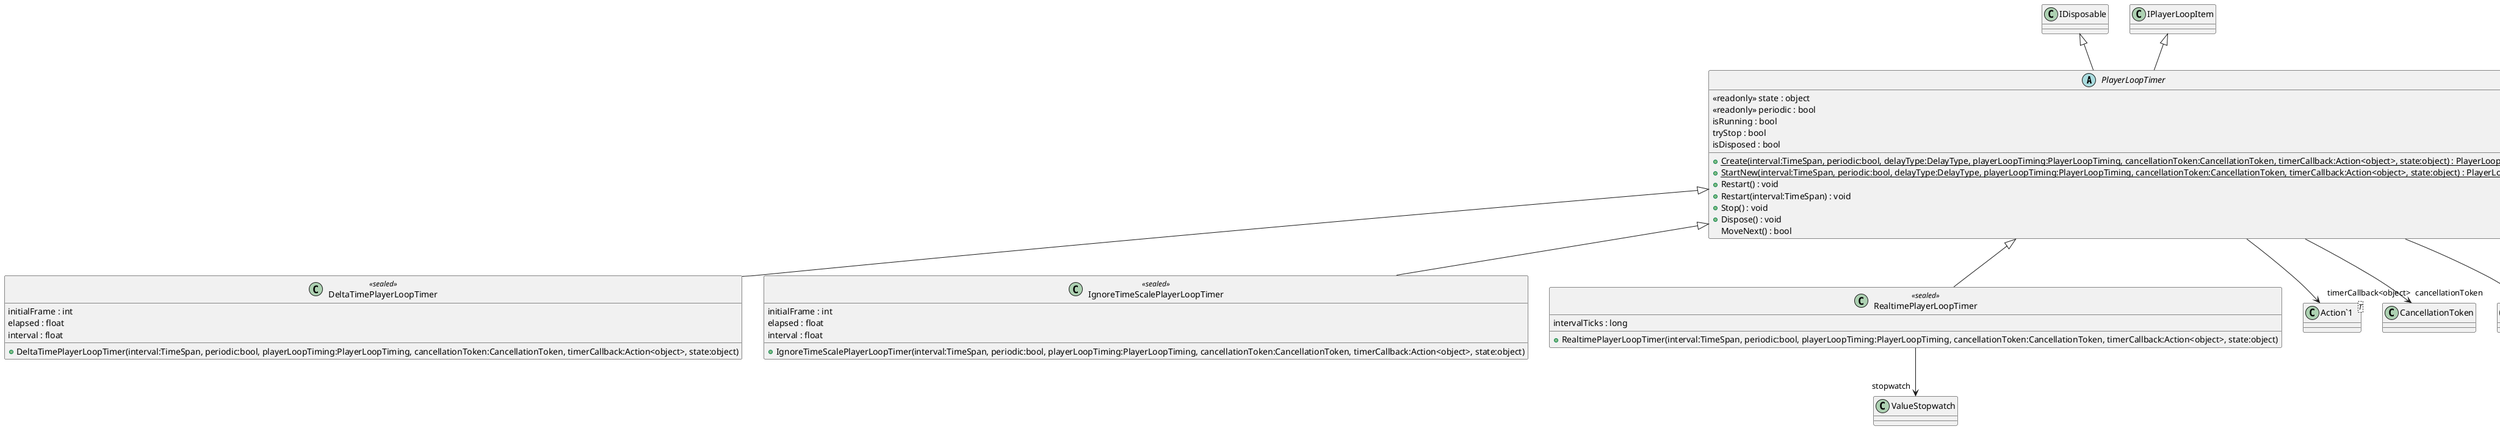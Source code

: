 @startuml
abstract class PlayerLoopTimer {
    <<readonly>> state : object
    <<readonly>> periodic : bool
    isRunning : bool
    tryStop : bool
    isDisposed : bool
    + {static} Create(interval:TimeSpan, periodic:bool, delayType:DelayType, playerLoopTiming:PlayerLoopTiming, cancellationToken:CancellationToken, timerCallback:Action<object>, state:object) : PlayerLoopTimer
    + {static} StartNew(interval:TimeSpan, periodic:bool, delayType:DelayType, playerLoopTiming:PlayerLoopTiming, cancellationToken:CancellationToken, timerCallback:Action<object>, state:object) : PlayerLoopTimer
    + Restart() : void
    + Restart(interval:TimeSpan) : void
    + Stop() : void
    + Dispose() : void
    MoveNext() : bool
}
class DeltaTimePlayerLoopTimer <<sealed>> {
    initialFrame : int
    elapsed : float
    interval : float
    + DeltaTimePlayerLoopTimer(interval:TimeSpan, periodic:bool, playerLoopTiming:PlayerLoopTiming, cancellationToken:CancellationToken, timerCallback:Action<object>, state:object)
}
class IgnoreTimeScalePlayerLoopTimer <<sealed>> {
    initialFrame : int
    elapsed : float
    interval : float
    + IgnoreTimeScalePlayerLoopTimer(interval:TimeSpan, periodic:bool, playerLoopTiming:PlayerLoopTiming, cancellationToken:CancellationToken, timerCallback:Action<object>, state:object)
}
class RealtimePlayerLoopTimer <<sealed>> {
    intervalTicks : long
    + RealtimePlayerLoopTimer(interval:TimeSpan, periodic:bool, playerLoopTiming:PlayerLoopTiming, cancellationToken:CancellationToken, timerCallback:Action<object>, state:object)
}
class "Action`1"<T> {
}
IDisposable <|-- PlayerLoopTimer
IPlayerLoopItem <|-- PlayerLoopTimer
PlayerLoopTimer --> "cancellationToken" CancellationToken
PlayerLoopTimer --> "timerCallback<object>" "Action`1"
PlayerLoopTimer --> "playerLoopTiming" PlayerLoopTiming
PlayerLoopTimer <|-- DeltaTimePlayerLoopTimer
PlayerLoopTimer <|-- IgnoreTimeScalePlayerLoopTimer
PlayerLoopTimer <|-- RealtimePlayerLoopTimer
RealtimePlayerLoopTimer --> "stopwatch" ValueStopwatch
@enduml
